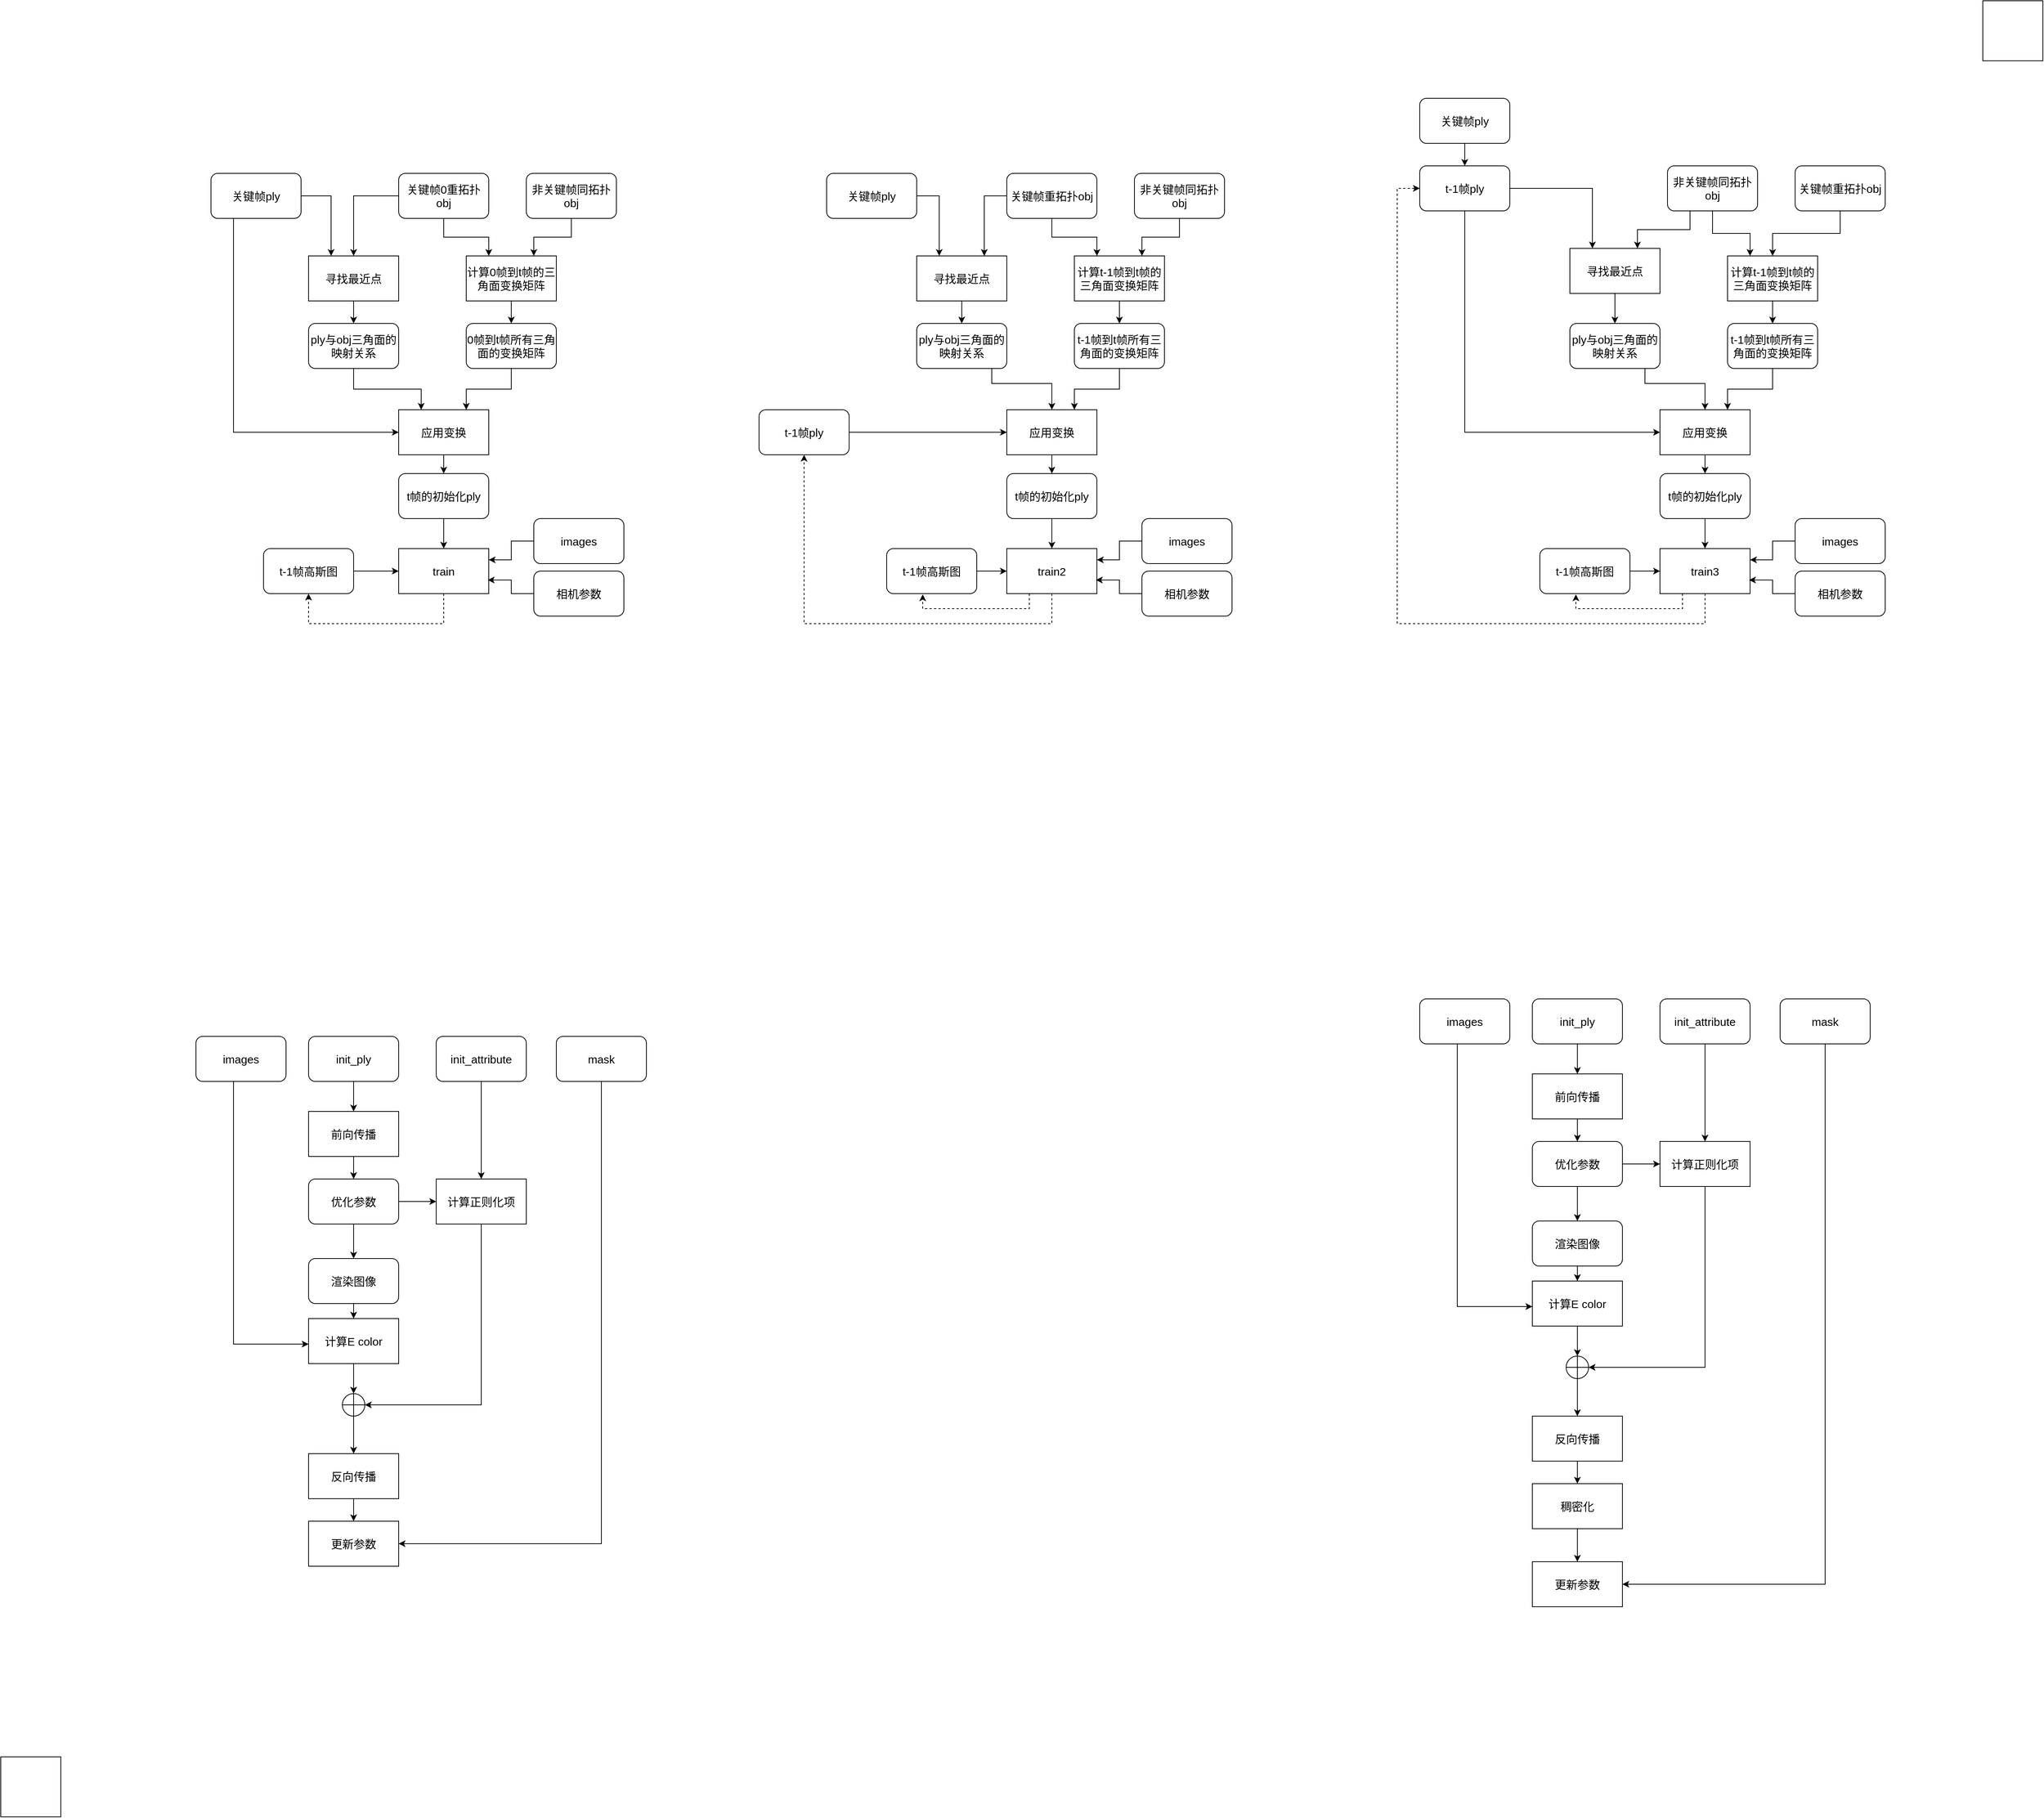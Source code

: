 <mxfile version="27.0.3">
  <diagram name="第 1 页" id="nden9D6ITigBBMDM2Ytv">
    <mxGraphModel dx="4000" dy="2451" grid="1" gridSize="10" guides="1" tooltips="1" connect="1" arrows="1" fold="1" page="1" pageScale="1" pageWidth="827" pageHeight="1169" math="0" shadow="0">
      <root>
        <mxCell id="0" />
        <mxCell id="1" parent="0" />
        <mxCell id="LAKNzCCuAKZaa_WfZxbo-12" style="edgeStyle=orthogonalEdgeStyle;rounded=0;orthogonalLoop=1;jettySize=auto;html=1;entryX=0.75;entryY=0;entryDx=0;entryDy=0;fontSize=15;" parent="1" source="LAKNzCCuAKZaa_WfZxbo-5" target="LAKNzCCuAKZaa_WfZxbo-8" edge="1">
          <mxGeometry relative="1" as="geometry" />
        </mxCell>
        <mxCell id="LAKNzCCuAKZaa_WfZxbo-5" value="非关键帧同拓扑obj" style="rounded=1;whiteSpace=wrap;html=1;fontSize=15;" parent="1" vertex="1">
          <mxGeometry x="550" y="110" width="120" height="60" as="geometry" />
        </mxCell>
        <mxCell id="gtqKSPDY2urYnu_UUiIA-2" style="edgeStyle=orthogonalEdgeStyle;rounded=0;orthogonalLoop=1;jettySize=auto;html=1;entryX=0.25;entryY=0;entryDx=0;entryDy=0;exitX=1;exitY=0.5;exitDx=0;exitDy=0;fontSize=15;" edge="1" parent="1" source="LAKNzCCuAKZaa_WfZxbo-6" target="gtqKSPDY2urYnu_UUiIA-1">
          <mxGeometry relative="1" as="geometry">
            <Array as="points">
              <mxPoint x="290" y="180" />
              <mxPoint x="290" y="180" />
            </Array>
          </mxGeometry>
        </mxCell>
        <mxCell id="LAKNzCCuAKZaa_WfZxbo-6" value="&lt;div&gt;关键帧ply&lt;/div&gt;" style="rounded=1;whiteSpace=wrap;html=1;fontSize=15;" parent="1" vertex="1">
          <mxGeometry x="140" y="110" width="120" height="60" as="geometry" />
        </mxCell>
        <mxCell id="LAKNzCCuAKZaa_WfZxbo-11" style="edgeStyle=orthogonalEdgeStyle;rounded=0;orthogonalLoop=1;jettySize=auto;html=1;entryX=0.25;entryY=0;entryDx=0;entryDy=0;fontSize=15;" parent="1" source="LAKNzCCuAKZaa_WfZxbo-7" target="LAKNzCCuAKZaa_WfZxbo-8" edge="1">
          <mxGeometry relative="1" as="geometry" />
        </mxCell>
        <mxCell id="gtqKSPDY2urYnu_UUiIA-3" style="edgeStyle=orthogonalEdgeStyle;rounded=0;orthogonalLoop=1;jettySize=auto;html=1;exitX=0.008;exitY=0.5;exitDx=0;exitDy=0;entryX=0.75;entryY=0;entryDx=0;entryDy=0;exitPerimeter=0;fontSize=15;" edge="1" parent="1" source="LAKNzCCuAKZaa_WfZxbo-7" target="gtqKSPDY2urYnu_UUiIA-1">
          <mxGeometry relative="1" as="geometry" />
        </mxCell>
        <mxCell id="LAKNzCCuAKZaa_WfZxbo-7" value="关键帧重拓扑obj" style="rounded=1;whiteSpace=wrap;html=1;fontSize=15;" parent="1" vertex="1">
          <mxGeometry x="380" y="110" width="120" height="60" as="geometry" />
        </mxCell>
        <mxCell id="LAKNzCCuAKZaa_WfZxbo-13" value="" style="edgeStyle=orthogonalEdgeStyle;rounded=0;orthogonalLoop=1;jettySize=auto;html=1;fontSize=15;" parent="1" source="LAKNzCCuAKZaa_WfZxbo-8" target="LAKNzCCuAKZaa_WfZxbo-9" edge="1">
          <mxGeometry relative="1" as="geometry" />
        </mxCell>
        <mxCell id="LAKNzCCuAKZaa_WfZxbo-8" value="计算t-1帧到t帧的三角面变换矩阵" style="rounded=0;whiteSpace=wrap;html=1;fontSize=15;" parent="1" vertex="1">
          <mxGeometry x="470" y="220" width="120" height="60" as="geometry" />
        </mxCell>
        <mxCell id="LAKNzCCuAKZaa_WfZxbo-17" style="edgeStyle=orthogonalEdgeStyle;rounded=0;orthogonalLoop=1;jettySize=auto;html=1;entryX=0.75;entryY=0;entryDx=0;entryDy=0;fontSize=15;" parent="1" source="LAKNzCCuAKZaa_WfZxbo-9" target="LAKNzCCuAKZaa_WfZxbo-15" edge="1">
          <mxGeometry relative="1" as="geometry" />
        </mxCell>
        <mxCell id="LAKNzCCuAKZaa_WfZxbo-9" value="t-1帧到t帧所有三角面的变换矩阵" style="rounded=1;whiteSpace=wrap;html=1;fontSize=15;" parent="1" vertex="1">
          <mxGeometry x="470" y="310" width="120" height="60" as="geometry" />
        </mxCell>
        <mxCell id="LAKNzCCuAKZaa_WfZxbo-14" value="&lt;div&gt;t-1帧ply&lt;/div&gt;" style="rounded=1;whiteSpace=wrap;html=1;fontSize=15;" parent="1" vertex="1">
          <mxGeometry x="50" y="425" width="120" height="60" as="geometry" />
        </mxCell>
        <mxCell id="LAKNzCCuAKZaa_WfZxbo-19" value="" style="edgeStyle=orthogonalEdgeStyle;rounded=0;orthogonalLoop=1;jettySize=auto;html=1;fontSize=15;" parent="1" source="LAKNzCCuAKZaa_WfZxbo-15" target="LAKNzCCuAKZaa_WfZxbo-18" edge="1">
          <mxGeometry relative="1" as="geometry" />
        </mxCell>
        <mxCell id="LAKNzCCuAKZaa_WfZxbo-15" value="应用变换" style="rounded=0;whiteSpace=wrap;html=1;fontSize=15;" parent="1" vertex="1">
          <mxGeometry x="380" y="425" width="120" height="60" as="geometry" />
        </mxCell>
        <mxCell id="LAKNzCCuAKZaa_WfZxbo-16" style="edgeStyle=orthogonalEdgeStyle;rounded=0;orthogonalLoop=1;jettySize=auto;html=1;entryX=0.5;entryY=0;entryDx=0;entryDy=0;fontSize=15;" parent="1" source="LAKNzCCuAKZaa_WfZxbo-20" target="LAKNzCCuAKZaa_WfZxbo-15" edge="1">
          <mxGeometry relative="1" as="geometry">
            <Array as="points">
              <mxPoint x="360" y="390" />
              <mxPoint x="440" y="390" />
            </Array>
          </mxGeometry>
        </mxCell>
        <mxCell id="LAKNzCCuAKZaa_WfZxbo-22" style="edgeStyle=orthogonalEdgeStyle;rounded=0;orthogonalLoop=1;jettySize=auto;html=1;entryX=0.5;entryY=1;entryDx=0;entryDy=0;exitX=0.5;exitY=1;exitDx=0;exitDy=0;dashed=1;fontSize=15;" parent="1" source="LAKNzCCuAKZaa_WfZxbo-23" target="LAKNzCCuAKZaa_WfZxbo-14" edge="1">
          <mxGeometry relative="1" as="geometry">
            <mxPoint x="360" y="630" as="sourcePoint" />
            <Array as="points">
              <mxPoint x="440" y="710" />
              <mxPoint x="110" y="710" />
            </Array>
          </mxGeometry>
        </mxCell>
        <mxCell id="LAKNzCCuAKZaa_WfZxbo-26" style="edgeStyle=orthogonalEdgeStyle;rounded=0;orthogonalLoop=1;jettySize=auto;html=1;fontSize=15;" parent="1" source="LAKNzCCuAKZaa_WfZxbo-18" target="LAKNzCCuAKZaa_WfZxbo-23" edge="1">
          <mxGeometry relative="1" as="geometry" />
        </mxCell>
        <mxCell id="LAKNzCCuAKZaa_WfZxbo-18" value="t帧的初始化ply" style="rounded=1;whiteSpace=wrap;html=1;fontSize=15;" parent="1" vertex="1">
          <mxGeometry x="380" y="510" width="120" height="60" as="geometry" />
        </mxCell>
        <mxCell id="LAKNzCCuAKZaa_WfZxbo-23" value="train2" style="rounded=0;whiteSpace=wrap;html=1;fontSize=15;" parent="1" vertex="1">
          <mxGeometry x="380" y="610" width="120" height="60" as="geometry" />
        </mxCell>
        <mxCell id="LAKNzCCuAKZaa_WfZxbo-27" style="edgeStyle=orthogonalEdgeStyle;rounded=0;orthogonalLoop=1;jettySize=auto;html=1;entryX=1;entryY=0.25;entryDx=0;entryDy=0;fontSize=15;" parent="1" source="LAKNzCCuAKZaa_WfZxbo-25" target="LAKNzCCuAKZaa_WfZxbo-23" edge="1">
          <mxGeometry relative="1" as="geometry" />
        </mxCell>
        <mxCell id="LAKNzCCuAKZaa_WfZxbo-25" value="images" style="rounded=1;whiteSpace=wrap;html=1;fontSize=15;" parent="1" vertex="1">
          <mxGeometry x="560" y="570" width="120" height="60" as="geometry" />
        </mxCell>
        <mxCell id="gtqKSPDY2urYnu_UUiIA-4" style="edgeStyle=orthogonalEdgeStyle;rounded=0;orthogonalLoop=1;jettySize=auto;html=1;entryX=0.5;entryY=0;entryDx=0;entryDy=0;fontSize=15;" edge="1" parent="1" source="gtqKSPDY2urYnu_UUiIA-1" target="LAKNzCCuAKZaa_WfZxbo-20">
          <mxGeometry relative="1" as="geometry" />
        </mxCell>
        <mxCell id="gtqKSPDY2urYnu_UUiIA-1" value="寻找最近点" style="rounded=0;whiteSpace=wrap;html=1;fontSize=15;" vertex="1" parent="1">
          <mxGeometry x="260" y="220" width="120" height="60" as="geometry" />
        </mxCell>
        <mxCell id="gtqKSPDY2urYnu_UUiIA-5" value="相机参数" style="rounded=1;whiteSpace=wrap;html=1;fontSize=15;" vertex="1" parent="1">
          <mxGeometry x="560" y="640" width="120" height="60" as="geometry" />
        </mxCell>
        <mxCell id="gtqKSPDY2urYnu_UUiIA-6" style="edgeStyle=orthogonalEdgeStyle;rounded=0;orthogonalLoop=1;jettySize=auto;html=1;entryX=0.989;entryY=0.698;entryDx=0;entryDy=0;entryPerimeter=0;fontSize=15;" edge="1" parent="1" source="gtqKSPDY2urYnu_UUiIA-5" target="LAKNzCCuAKZaa_WfZxbo-23">
          <mxGeometry relative="1" as="geometry" />
        </mxCell>
        <mxCell id="gtqKSPDY2urYnu_UUiIA-9" style="edgeStyle=orthogonalEdgeStyle;rounded=0;orthogonalLoop=1;jettySize=auto;html=1;entryX=0.75;entryY=0;entryDx=0;entryDy=0;fontSize=15;" edge="1" parent="1" source="gtqKSPDY2urYnu_UUiIA-10" target="gtqKSPDY2urYnu_UUiIA-17">
          <mxGeometry relative="1" as="geometry" />
        </mxCell>
        <mxCell id="gtqKSPDY2urYnu_UUiIA-10" value="非关键帧同拓扑obj" style="rounded=1;whiteSpace=wrap;html=1;fontSize=15;" vertex="1" parent="1">
          <mxGeometry x="-260" y="110" width="120" height="60" as="geometry" />
        </mxCell>
        <mxCell id="gtqKSPDY2urYnu_UUiIA-40" style="edgeStyle=orthogonalEdgeStyle;rounded=0;orthogonalLoop=1;jettySize=auto;html=1;entryX=0;entryY=0.5;entryDx=0;entryDy=0;exitX=0.25;exitY=1;exitDx=0;exitDy=0;fontSize=15;" edge="1" parent="1" source="gtqKSPDY2urYnu_UUiIA-12" target="gtqKSPDY2urYnu_UUiIA-22">
          <mxGeometry relative="1" as="geometry">
            <Array as="points">
              <mxPoint x="-650" y="455" />
            </Array>
          </mxGeometry>
        </mxCell>
        <mxCell id="gtqKSPDY2urYnu_UUiIA-41" style="edgeStyle=orthogonalEdgeStyle;rounded=0;orthogonalLoop=1;jettySize=auto;html=1;exitX=1;exitY=0.5;exitDx=0;exitDy=0;entryX=0.25;entryY=0;entryDx=0;entryDy=0;fontSize=15;" edge="1" parent="1" source="gtqKSPDY2urYnu_UUiIA-12" target="gtqKSPDY2urYnu_UUiIA-33">
          <mxGeometry relative="1" as="geometry" />
        </mxCell>
        <mxCell id="gtqKSPDY2urYnu_UUiIA-12" value="&lt;div&gt;关键帧ply&lt;/div&gt;" style="rounded=1;whiteSpace=wrap;html=1;fontSize=15;" vertex="1" parent="1">
          <mxGeometry x="-680" y="110" width="120" height="60" as="geometry" />
        </mxCell>
        <mxCell id="gtqKSPDY2urYnu_UUiIA-13" style="edgeStyle=orthogonalEdgeStyle;rounded=0;orthogonalLoop=1;jettySize=auto;html=1;entryX=0.25;entryY=0;entryDx=0;entryDy=0;fontSize=15;" edge="1" parent="1" source="gtqKSPDY2urYnu_UUiIA-15" target="gtqKSPDY2urYnu_UUiIA-17">
          <mxGeometry relative="1" as="geometry" />
        </mxCell>
        <mxCell id="gtqKSPDY2urYnu_UUiIA-14" style="edgeStyle=orthogonalEdgeStyle;rounded=0;orthogonalLoop=1;jettySize=auto;html=1;exitX=0;exitY=0.5;exitDx=0;exitDy=0;fontSize=15;" edge="1" parent="1" source="gtqKSPDY2urYnu_UUiIA-15" target="gtqKSPDY2urYnu_UUiIA-33">
          <mxGeometry relative="1" as="geometry" />
        </mxCell>
        <mxCell id="gtqKSPDY2urYnu_UUiIA-15" value="关键帧0重拓扑obj" style="rounded=1;whiteSpace=wrap;html=1;fontSize=15;" vertex="1" parent="1">
          <mxGeometry x="-430" y="110" width="120" height="60" as="geometry" />
        </mxCell>
        <mxCell id="gtqKSPDY2urYnu_UUiIA-16" value="" style="edgeStyle=orthogonalEdgeStyle;rounded=0;orthogonalLoop=1;jettySize=auto;html=1;fontSize=15;" edge="1" parent="1" source="gtqKSPDY2urYnu_UUiIA-17" target="gtqKSPDY2urYnu_UUiIA-19">
          <mxGeometry relative="1" as="geometry" />
        </mxCell>
        <mxCell id="gtqKSPDY2urYnu_UUiIA-17" value="计算0帧到t帧的三角面变换矩阵" style="rounded=0;whiteSpace=wrap;html=1;fontSize=15;" vertex="1" parent="1">
          <mxGeometry x="-340" y="220" width="120" height="60" as="geometry" />
        </mxCell>
        <mxCell id="gtqKSPDY2urYnu_UUiIA-18" style="edgeStyle=orthogonalEdgeStyle;rounded=0;orthogonalLoop=1;jettySize=auto;html=1;entryX=0.75;entryY=0;entryDx=0;entryDy=0;fontSize=15;" edge="1" parent="1" source="gtqKSPDY2urYnu_UUiIA-19" target="gtqKSPDY2urYnu_UUiIA-22">
          <mxGeometry relative="1" as="geometry" />
        </mxCell>
        <mxCell id="gtqKSPDY2urYnu_UUiIA-19" value="0帧到t帧所有三角面的变换矩阵" style="rounded=1;whiteSpace=wrap;html=1;fontSize=15;" vertex="1" parent="1">
          <mxGeometry x="-340" y="310" width="120" height="60" as="geometry" />
        </mxCell>
        <mxCell id="gtqKSPDY2urYnu_UUiIA-21" value="" style="edgeStyle=orthogonalEdgeStyle;rounded=0;orthogonalLoop=1;jettySize=auto;html=1;fontSize=15;" edge="1" parent="1" source="gtqKSPDY2urYnu_UUiIA-22" target="gtqKSPDY2urYnu_UUiIA-26">
          <mxGeometry relative="1" as="geometry" />
        </mxCell>
        <mxCell id="gtqKSPDY2urYnu_UUiIA-22" value="应用变换" style="rounded=0;whiteSpace=wrap;html=1;fontSize=15;" vertex="1" parent="1">
          <mxGeometry x="-430" y="425" width="120" height="60" as="geometry" />
        </mxCell>
        <mxCell id="gtqKSPDY2urYnu_UUiIA-25" style="edgeStyle=orthogonalEdgeStyle;rounded=0;orthogonalLoop=1;jettySize=auto;html=1;fontSize=15;" edge="1" parent="1" source="gtqKSPDY2urYnu_UUiIA-26" target="gtqKSPDY2urYnu_UUiIA-29">
          <mxGeometry relative="1" as="geometry" />
        </mxCell>
        <mxCell id="gtqKSPDY2urYnu_UUiIA-26" value="t帧的初始化ply" style="rounded=1;whiteSpace=wrap;html=1;fontSize=15;" vertex="1" parent="1">
          <mxGeometry x="-430" y="510" width="120" height="60" as="geometry" />
        </mxCell>
        <mxCell id="gtqKSPDY2urYnu_UUiIA-42" style="edgeStyle=orthogonalEdgeStyle;rounded=0;orthogonalLoop=1;jettySize=auto;html=1;entryX=0.25;entryY=0;entryDx=0;entryDy=0;fontSize=15;" edge="1" parent="1" source="gtqKSPDY2urYnu_UUiIA-28" target="gtqKSPDY2urYnu_UUiIA-22">
          <mxGeometry relative="1" as="geometry" />
        </mxCell>
        <mxCell id="gtqKSPDY2urYnu_UUiIA-28" value="ply与obj三角面的映射关系" style="rounded=1;whiteSpace=wrap;html=1;fontSize=15;" vertex="1" parent="1">
          <mxGeometry x="-550" y="310" width="120" height="60" as="geometry" />
        </mxCell>
        <mxCell id="gtqKSPDY2urYnu_UUiIA-29" value="train" style="rounded=0;whiteSpace=wrap;html=1;fontSize=15;" vertex="1" parent="1">
          <mxGeometry x="-430" y="610" width="120" height="60" as="geometry" />
        </mxCell>
        <mxCell id="gtqKSPDY2urYnu_UUiIA-30" style="edgeStyle=orthogonalEdgeStyle;rounded=0;orthogonalLoop=1;jettySize=auto;html=1;entryX=1;entryY=0.25;entryDx=0;entryDy=0;fontSize=15;" edge="1" parent="1" source="gtqKSPDY2urYnu_UUiIA-31" target="gtqKSPDY2urYnu_UUiIA-29">
          <mxGeometry relative="1" as="geometry" />
        </mxCell>
        <mxCell id="gtqKSPDY2urYnu_UUiIA-31" value="images" style="rounded=1;whiteSpace=wrap;html=1;fontSize=15;" vertex="1" parent="1">
          <mxGeometry x="-250" y="570" width="120" height="60" as="geometry" />
        </mxCell>
        <mxCell id="gtqKSPDY2urYnu_UUiIA-32" style="edgeStyle=orthogonalEdgeStyle;rounded=0;orthogonalLoop=1;jettySize=auto;html=1;entryX=0.5;entryY=0;entryDx=0;entryDy=0;fontSize=15;" edge="1" parent="1" source="gtqKSPDY2urYnu_UUiIA-33" target="gtqKSPDY2urYnu_UUiIA-28">
          <mxGeometry relative="1" as="geometry" />
        </mxCell>
        <mxCell id="gtqKSPDY2urYnu_UUiIA-33" value="寻找最近点" style="rounded=0;whiteSpace=wrap;html=1;fontSize=15;" vertex="1" parent="1">
          <mxGeometry x="-550" y="220" width="120" height="60" as="geometry" />
        </mxCell>
        <mxCell id="gtqKSPDY2urYnu_UUiIA-34" value="相机参数" style="rounded=1;whiteSpace=wrap;html=1;fontSize=15;" vertex="1" parent="1">
          <mxGeometry x="-250" y="640" width="120" height="60" as="geometry" />
        </mxCell>
        <mxCell id="gtqKSPDY2urYnu_UUiIA-35" style="edgeStyle=orthogonalEdgeStyle;rounded=0;orthogonalLoop=1;jettySize=auto;html=1;entryX=0.989;entryY=0.698;entryDx=0;entryDy=0;entryPerimeter=0;fontSize=15;" edge="1" parent="1" source="gtqKSPDY2urYnu_UUiIA-34" target="gtqKSPDY2urYnu_UUiIA-29">
          <mxGeometry relative="1" as="geometry" />
        </mxCell>
        <mxCell id="gtqKSPDY2urYnu_UUiIA-37" style="edgeStyle=orthogonalEdgeStyle;rounded=0;orthogonalLoop=1;jettySize=auto;html=1;fontSize=15;" edge="1" parent="1" source="gtqKSPDY2urYnu_UUiIA-36" target="LAKNzCCuAKZaa_WfZxbo-23">
          <mxGeometry relative="1" as="geometry" />
        </mxCell>
        <mxCell id="gtqKSPDY2urYnu_UUiIA-36" value="&lt;div&gt;t-1帧高斯图&lt;/div&gt;" style="rounded=1;whiteSpace=wrap;html=1;fontSize=15;" vertex="1" parent="1">
          <mxGeometry x="220" y="610" width="120" height="60" as="geometry" />
        </mxCell>
        <mxCell id="gtqKSPDY2urYnu_UUiIA-39" style="edgeStyle=orthogonalEdgeStyle;rounded=0;orthogonalLoop=1;jettySize=auto;html=1;fontSize=15;" edge="1" parent="1" source="gtqKSPDY2urYnu_UUiIA-38" target="gtqKSPDY2urYnu_UUiIA-29">
          <mxGeometry relative="1" as="geometry" />
        </mxCell>
        <mxCell id="gtqKSPDY2urYnu_UUiIA-38" value="&lt;div&gt;t-1帧高斯图&lt;/div&gt;" style="rounded=1;whiteSpace=wrap;html=1;fontSize=15;" vertex="1" parent="1">
          <mxGeometry x="-610" y="610" width="120" height="60" as="geometry" />
        </mxCell>
        <mxCell id="gtqKSPDY2urYnu_UUiIA-43" value="" style="edgeStyle=orthogonalEdgeStyle;rounded=0;orthogonalLoop=1;jettySize=auto;html=1;entryX=0;entryY=0.5;entryDx=0;entryDy=0;fontSize=15;" edge="1" parent="1" source="LAKNzCCuAKZaa_WfZxbo-14" target="LAKNzCCuAKZaa_WfZxbo-15">
          <mxGeometry relative="1" as="geometry">
            <Array as="points" />
            <mxPoint x="140" y="330" as="sourcePoint" />
            <mxPoint x="440" y="425" as="targetPoint" />
          </mxGeometry>
        </mxCell>
        <mxCell id="LAKNzCCuAKZaa_WfZxbo-20" value="ply与obj三角面的映射关系" style="rounded=1;whiteSpace=wrap;html=1;fontSize=15;" parent="1" vertex="1">
          <mxGeometry x="260" y="310" width="120" height="60" as="geometry" />
        </mxCell>
        <mxCell id="gtqKSPDY2urYnu_UUiIA-73" style="edgeStyle=orthogonalEdgeStyle;rounded=0;orthogonalLoop=1;jettySize=auto;html=1;entryX=0.5;entryY=1;entryDx=0;entryDy=0;exitX=0.5;exitY=1;exitDx=0;exitDy=0;dashed=1;fontSize=15;" edge="1" parent="1" source="gtqKSPDY2urYnu_UUiIA-29" target="gtqKSPDY2urYnu_UUiIA-38">
          <mxGeometry relative="1" as="geometry">
            <mxPoint x="-220" y="885" as="sourcePoint" />
            <Array as="points">
              <mxPoint x="-370" y="710" />
              <mxPoint x="-550" y="710" />
            </Array>
            <mxPoint x="-550" y="700" as="targetPoint" />
          </mxGeometry>
        </mxCell>
        <mxCell id="gtqKSPDY2urYnu_UUiIA-74" style="edgeStyle=orthogonalEdgeStyle;rounded=0;orthogonalLoop=1;jettySize=auto;html=1;exitX=0.25;exitY=1;exitDx=0;exitDy=0;entryX=0.4;entryY=1.017;entryDx=0;entryDy=0;entryPerimeter=0;dashed=1;fontSize=15;" edge="1" parent="1" source="LAKNzCCuAKZaa_WfZxbo-23" target="gtqKSPDY2urYnu_UUiIA-36">
          <mxGeometry relative="1" as="geometry" />
        </mxCell>
        <mxCell id="gtqKSPDY2urYnu_UUiIA-75" style="edgeStyle=orthogonalEdgeStyle;rounded=0;orthogonalLoop=1;jettySize=auto;html=1;entryX=0.25;entryY=0;entryDx=0;entryDy=0;fontSize=15;" edge="1" parent="1" source="gtqKSPDY2urYnu_UUiIA-76" target="gtqKSPDY2urYnu_UUiIA-83">
          <mxGeometry relative="1" as="geometry" />
        </mxCell>
        <mxCell id="gtqKSPDY2urYnu_UUiIA-105" style="edgeStyle=orthogonalEdgeStyle;rounded=0;orthogonalLoop=1;jettySize=auto;html=1;exitX=0.25;exitY=1;exitDx=0;exitDy=0;entryX=0.75;entryY=0;entryDx=0;entryDy=0;fontSize=15;" edge="1" parent="1" source="gtqKSPDY2urYnu_UUiIA-76" target="gtqKSPDY2urYnu_UUiIA-97">
          <mxGeometry relative="1" as="geometry" />
        </mxCell>
        <mxCell id="gtqKSPDY2urYnu_UUiIA-76" value="非关键帧同拓扑obj" style="rounded=1;whiteSpace=wrap;html=1;fontSize=15;" vertex="1" parent="1">
          <mxGeometry x="1260" y="100" width="120" height="60" as="geometry" />
        </mxCell>
        <mxCell id="gtqKSPDY2urYnu_UUiIA-107" value="" style="edgeStyle=orthogonalEdgeStyle;rounded=0;orthogonalLoop=1;jettySize=auto;html=1;fontSize=15;" edge="1" parent="1" source="gtqKSPDY2urYnu_UUiIA-78" target="gtqKSPDY2urYnu_UUiIA-86">
          <mxGeometry relative="1" as="geometry" />
        </mxCell>
        <mxCell id="gtqKSPDY2urYnu_UUiIA-78" value="&lt;div&gt;关键帧ply&lt;/div&gt;" style="rounded=1;whiteSpace=wrap;html=1;fontSize=15;" vertex="1" parent="1">
          <mxGeometry x="930" y="10" width="120" height="60" as="geometry" />
        </mxCell>
        <mxCell id="gtqKSPDY2urYnu_UUiIA-79" style="edgeStyle=orthogonalEdgeStyle;rounded=0;orthogonalLoop=1;jettySize=auto;html=1;fontSize=15;" edge="1" parent="1" source="gtqKSPDY2urYnu_UUiIA-81" target="gtqKSPDY2urYnu_UUiIA-83">
          <mxGeometry relative="1" as="geometry" />
        </mxCell>
        <mxCell id="gtqKSPDY2urYnu_UUiIA-81" value="关键帧重拓扑obj" style="rounded=1;whiteSpace=wrap;html=1;fontSize=15;" vertex="1" parent="1">
          <mxGeometry x="1430" y="100" width="120" height="60" as="geometry" />
        </mxCell>
        <mxCell id="gtqKSPDY2urYnu_UUiIA-82" value="" style="edgeStyle=orthogonalEdgeStyle;rounded=0;orthogonalLoop=1;jettySize=auto;html=1;fontSize=15;" edge="1" parent="1" source="gtqKSPDY2urYnu_UUiIA-83" target="gtqKSPDY2urYnu_UUiIA-85">
          <mxGeometry relative="1" as="geometry" />
        </mxCell>
        <mxCell id="gtqKSPDY2urYnu_UUiIA-83" value="计算t-1帧到t帧的三角面变换矩阵" style="rounded=0;whiteSpace=wrap;html=1;fontSize=15;" vertex="1" parent="1">
          <mxGeometry x="1340" y="220" width="120" height="60" as="geometry" />
        </mxCell>
        <mxCell id="gtqKSPDY2urYnu_UUiIA-84" style="edgeStyle=orthogonalEdgeStyle;rounded=0;orthogonalLoop=1;jettySize=auto;html=1;entryX=0.75;entryY=0;entryDx=0;entryDy=0;fontSize=15;" edge="1" parent="1" source="gtqKSPDY2urYnu_UUiIA-85" target="gtqKSPDY2urYnu_UUiIA-88">
          <mxGeometry relative="1" as="geometry" />
        </mxCell>
        <mxCell id="gtqKSPDY2urYnu_UUiIA-85" value="t-1帧到t帧所有三角面的变换矩阵" style="rounded=1;whiteSpace=wrap;html=1;fontSize=15;" vertex="1" parent="1">
          <mxGeometry x="1340" y="310" width="120" height="60" as="geometry" />
        </mxCell>
        <mxCell id="gtqKSPDY2urYnu_UUiIA-106" style="edgeStyle=orthogonalEdgeStyle;rounded=0;orthogonalLoop=1;jettySize=auto;html=1;entryX=0.25;entryY=0;entryDx=0;entryDy=0;exitX=1;exitY=0.5;exitDx=0;exitDy=0;fontSize=15;" edge="1" parent="1" source="gtqKSPDY2urYnu_UUiIA-86" target="gtqKSPDY2urYnu_UUiIA-97">
          <mxGeometry relative="1" as="geometry">
            <Array as="points">
              <mxPoint x="1160" y="130" />
            </Array>
          </mxGeometry>
        </mxCell>
        <mxCell id="gtqKSPDY2urYnu_UUiIA-86" value="&lt;div&gt;t-1帧ply&lt;/div&gt;" style="rounded=1;whiteSpace=wrap;html=1;fontSize=15;" vertex="1" parent="1">
          <mxGeometry x="930" y="100" width="120" height="60" as="geometry" />
        </mxCell>
        <mxCell id="gtqKSPDY2urYnu_UUiIA-87" value="" style="edgeStyle=orthogonalEdgeStyle;rounded=0;orthogonalLoop=1;jettySize=auto;html=1;fontSize=15;" edge="1" parent="1" source="gtqKSPDY2urYnu_UUiIA-88" target="gtqKSPDY2urYnu_UUiIA-92">
          <mxGeometry relative="1" as="geometry" />
        </mxCell>
        <mxCell id="gtqKSPDY2urYnu_UUiIA-88" value="应用变换" style="rounded=0;whiteSpace=wrap;html=1;fontSize=15;" vertex="1" parent="1">
          <mxGeometry x="1250" y="425" width="120" height="60" as="geometry" />
        </mxCell>
        <mxCell id="gtqKSPDY2urYnu_UUiIA-89" style="edgeStyle=orthogonalEdgeStyle;rounded=0;orthogonalLoop=1;jettySize=auto;html=1;entryX=0.5;entryY=0;entryDx=0;entryDy=0;fontSize=15;" edge="1" parent="1" source="gtqKSPDY2urYnu_UUiIA-103" target="gtqKSPDY2urYnu_UUiIA-88">
          <mxGeometry relative="1" as="geometry">
            <Array as="points">
              <mxPoint x="1230" y="390" />
              <mxPoint x="1310" y="390" />
            </Array>
          </mxGeometry>
        </mxCell>
        <mxCell id="gtqKSPDY2urYnu_UUiIA-90" style="edgeStyle=orthogonalEdgeStyle;rounded=0;orthogonalLoop=1;jettySize=auto;html=1;entryX=0;entryY=0.5;entryDx=0;entryDy=0;exitX=0.5;exitY=1;exitDx=0;exitDy=0;dashed=1;fontSize=15;" edge="1" parent="1" source="gtqKSPDY2urYnu_UUiIA-93" target="gtqKSPDY2urYnu_UUiIA-86">
          <mxGeometry relative="1" as="geometry">
            <mxPoint x="1230" y="630" as="sourcePoint" />
            <Array as="points">
              <mxPoint x="1310" y="710" />
              <mxPoint x="900" y="710" />
              <mxPoint x="900" y="130" />
            </Array>
          </mxGeometry>
        </mxCell>
        <mxCell id="gtqKSPDY2urYnu_UUiIA-91" style="edgeStyle=orthogonalEdgeStyle;rounded=0;orthogonalLoop=1;jettySize=auto;html=1;fontSize=15;" edge="1" parent="1" source="gtqKSPDY2urYnu_UUiIA-92" target="gtqKSPDY2urYnu_UUiIA-93">
          <mxGeometry relative="1" as="geometry" />
        </mxCell>
        <mxCell id="gtqKSPDY2urYnu_UUiIA-92" value="t帧的初始化ply" style="rounded=1;whiteSpace=wrap;html=1;fontSize=15;" vertex="1" parent="1">
          <mxGeometry x="1250" y="510" width="120" height="60" as="geometry" />
        </mxCell>
        <mxCell id="gtqKSPDY2urYnu_UUiIA-93" value="train3" style="rounded=0;whiteSpace=wrap;html=1;fontSize=15;" vertex="1" parent="1">
          <mxGeometry x="1250" y="610" width="120" height="60" as="geometry" />
        </mxCell>
        <mxCell id="gtqKSPDY2urYnu_UUiIA-94" style="edgeStyle=orthogonalEdgeStyle;rounded=0;orthogonalLoop=1;jettySize=auto;html=1;entryX=1;entryY=0.25;entryDx=0;entryDy=0;fontSize=15;" edge="1" parent="1" source="gtqKSPDY2urYnu_UUiIA-95" target="gtqKSPDY2urYnu_UUiIA-93">
          <mxGeometry relative="1" as="geometry" />
        </mxCell>
        <mxCell id="gtqKSPDY2urYnu_UUiIA-95" value="images" style="rounded=1;whiteSpace=wrap;html=1;fontSize=15;" vertex="1" parent="1">
          <mxGeometry x="1430" y="570" width="120" height="60" as="geometry" />
        </mxCell>
        <mxCell id="gtqKSPDY2urYnu_UUiIA-96" style="edgeStyle=orthogonalEdgeStyle;rounded=0;orthogonalLoop=1;jettySize=auto;html=1;entryX=0.5;entryY=0;entryDx=0;entryDy=0;fontSize=15;" edge="1" parent="1" source="gtqKSPDY2urYnu_UUiIA-97" target="gtqKSPDY2urYnu_UUiIA-103">
          <mxGeometry relative="1" as="geometry" />
        </mxCell>
        <mxCell id="gtqKSPDY2urYnu_UUiIA-97" value="寻找最近点" style="rounded=0;whiteSpace=wrap;html=1;fontSize=15;" vertex="1" parent="1">
          <mxGeometry x="1130" y="210" width="120" height="60" as="geometry" />
        </mxCell>
        <mxCell id="gtqKSPDY2urYnu_UUiIA-98" value="相机参数" style="rounded=1;whiteSpace=wrap;html=1;fontSize=15;" vertex="1" parent="1">
          <mxGeometry x="1430" y="640" width="120" height="60" as="geometry" />
        </mxCell>
        <mxCell id="gtqKSPDY2urYnu_UUiIA-99" style="edgeStyle=orthogonalEdgeStyle;rounded=0;orthogonalLoop=1;jettySize=auto;html=1;entryX=0.989;entryY=0.698;entryDx=0;entryDy=0;entryPerimeter=0;fontSize=15;" edge="1" parent="1" source="gtqKSPDY2urYnu_UUiIA-98" target="gtqKSPDY2urYnu_UUiIA-93">
          <mxGeometry relative="1" as="geometry" />
        </mxCell>
        <mxCell id="gtqKSPDY2urYnu_UUiIA-100" style="edgeStyle=orthogonalEdgeStyle;rounded=0;orthogonalLoop=1;jettySize=auto;html=1;fontSize=15;" edge="1" parent="1" source="gtqKSPDY2urYnu_UUiIA-101" target="gtqKSPDY2urYnu_UUiIA-93">
          <mxGeometry relative="1" as="geometry" />
        </mxCell>
        <mxCell id="gtqKSPDY2urYnu_UUiIA-101" value="&lt;div&gt;t-1帧高斯图&lt;/div&gt;" style="rounded=1;whiteSpace=wrap;html=1;fontSize=15;" vertex="1" parent="1">
          <mxGeometry x="1090" y="610" width="120" height="60" as="geometry" />
        </mxCell>
        <mxCell id="gtqKSPDY2urYnu_UUiIA-102" value="" style="edgeStyle=orthogonalEdgeStyle;rounded=0;orthogonalLoop=1;jettySize=auto;html=1;entryX=0;entryY=0.5;entryDx=0;entryDy=0;fontSize=15;" edge="1" parent="1" source="gtqKSPDY2urYnu_UUiIA-86" target="gtqKSPDY2urYnu_UUiIA-88">
          <mxGeometry relative="1" as="geometry">
            <Array as="points">
              <mxPoint x="990" y="455" />
            </Array>
            <mxPoint x="1010" y="330" as="sourcePoint" />
            <mxPoint x="1310" y="425" as="targetPoint" />
          </mxGeometry>
        </mxCell>
        <mxCell id="gtqKSPDY2urYnu_UUiIA-103" value="ply与obj三角面的映射关系" style="rounded=1;whiteSpace=wrap;html=1;fontSize=15;" vertex="1" parent="1">
          <mxGeometry x="1130" y="310" width="120" height="60" as="geometry" />
        </mxCell>
        <mxCell id="gtqKSPDY2urYnu_UUiIA-104" style="edgeStyle=orthogonalEdgeStyle;rounded=0;orthogonalLoop=1;jettySize=auto;html=1;exitX=0.25;exitY=1;exitDx=0;exitDy=0;entryX=0.4;entryY=1.017;entryDx=0;entryDy=0;entryPerimeter=0;dashed=1;fontSize=15;" edge="1" parent="1" source="gtqKSPDY2urYnu_UUiIA-93" target="gtqKSPDY2urYnu_UUiIA-101">
          <mxGeometry relative="1" as="geometry" />
        </mxCell>
        <mxCell id="gtqKSPDY2urYnu_UUiIA-119" value="" style="edgeStyle=orthogonalEdgeStyle;rounded=0;orthogonalLoop=1;jettySize=auto;html=1;fontSize=15;" edge="1" parent="1" source="gtqKSPDY2urYnu_UUiIA-108" target="gtqKSPDY2urYnu_UUiIA-111">
          <mxGeometry relative="1" as="geometry" />
        </mxCell>
        <mxCell id="gtqKSPDY2urYnu_UUiIA-108" value="init_ply" style="rounded=1;whiteSpace=wrap;html=1;fontSize=15;" vertex="1" parent="1">
          <mxGeometry x="-550" y="1260" width="120" height="60" as="geometry" />
        </mxCell>
        <mxCell id="gtqKSPDY2urYnu_UUiIA-123" value="" style="edgeStyle=orthogonalEdgeStyle;rounded=0;orthogonalLoop=1;jettySize=auto;html=1;fontSize=15;" edge="1" parent="1" source="gtqKSPDY2urYnu_UUiIA-109" target="gtqKSPDY2urYnu_UUiIA-110">
          <mxGeometry relative="1" as="geometry" />
        </mxCell>
        <mxCell id="gtqKSPDY2urYnu_UUiIA-109" value="init_attribute" style="rounded=1;whiteSpace=wrap;html=1;fontSize=15;" vertex="1" parent="1">
          <mxGeometry x="-380" y="1260" width="120" height="60" as="geometry" />
        </mxCell>
        <mxCell id="gtqKSPDY2urYnu_UUiIA-135" style="edgeStyle=orthogonalEdgeStyle;rounded=0;orthogonalLoop=1;jettySize=auto;html=1;entryX=1;entryY=0.5;entryDx=0;entryDy=0;fontSize=15;" edge="1" parent="1" source="gtqKSPDY2urYnu_UUiIA-110" target="gtqKSPDY2urYnu_UUiIA-132">
          <mxGeometry relative="1" as="geometry">
            <Array as="points">
              <mxPoint x="-320" y="1751" />
            </Array>
          </mxGeometry>
        </mxCell>
        <mxCell id="gtqKSPDY2urYnu_UUiIA-110" value="计算正则化项" style="rounded=0;whiteSpace=wrap;html=1;fontSize=15;" vertex="1" parent="1">
          <mxGeometry x="-380" y="1450" width="120" height="60" as="geometry" />
        </mxCell>
        <mxCell id="gtqKSPDY2urYnu_UUiIA-124" style="edgeStyle=orthogonalEdgeStyle;rounded=0;orthogonalLoop=1;jettySize=auto;html=1;entryX=0;entryY=0.5;entryDx=0;entryDy=0;exitX=1;exitY=0.5;exitDx=0;exitDy=0;fontSize=15;" edge="1" parent="1" source="gtqKSPDY2urYnu_UUiIA-136" target="gtqKSPDY2urYnu_UUiIA-110">
          <mxGeometry relative="1" as="geometry" />
        </mxCell>
        <mxCell id="gtqKSPDY2urYnu_UUiIA-137" value="" style="edgeStyle=orthogonalEdgeStyle;rounded=0;orthogonalLoop=1;jettySize=auto;html=1;fontSize=15;" edge="1" parent="1" source="gtqKSPDY2urYnu_UUiIA-111" target="gtqKSPDY2urYnu_UUiIA-136">
          <mxGeometry relative="1" as="geometry" />
        </mxCell>
        <mxCell id="gtqKSPDY2urYnu_UUiIA-111" value="前向传播" style="rounded=0;whiteSpace=wrap;html=1;fontSize=15;" vertex="1" parent="1">
          <mxGeometry x="-550" y="1360" width="120" height="60" as="geometry" />
        </mxCell>
        <mxCell id="gtqKSPDY2urYnu_UUiIA-118" value="" style="edgeStyle=orthogonalEdgeStyle;rounded=0;orthogonalLoop=1;jettySize=auto;html=1;fontSize=15;" edge="1" parent="1" source="gtqKSPDY2urYnu_UUiIA-112" target="gtqKSPDY2urYnu_UUiIA-116">
          <mxGeometry relative="1" as="geometry">
            <Array as="points">
              <mxPoint x="-650" y="1670" />
            </Array>
          </mxGeometry>
        </mxCell>
        <mxCell id="gtqKSPDY2urYnu_UUiIA-112" value="images" style="rounded=1;whiteSpace=wrap;html=1;fontSize=15;" vertex="1" parent="1">
          <mxGeometry x="-700" y="1260" width="120" height="60" as="geometry" />
        </mxCell>
        <mxCell id="gtqKSPDY2urYnu_UUiIA-133" value="" style="edgeStyle=orthogonalEdgeStyle;rounded=0;orthogonalLoop=1;jettySize=auto;html=1;fontSize=15;" edge="1" parent="1" source="gtqKSPDY2urYnu_UUiIA-132" target="gtqKSPDY2urYnu_UUiIA-125">
          <mxGeometry relative="1" as="geometry" />
        </mxCell>
        <mxCell id="gtqKSPDY2urYnu_UUiIA-116" value="计算E color" style="whiteSpace=wrap;html=1;rounded=0;fontSize=15;" vertex="1" parent="1">
          <mxGeometry x="-550" y="1636" width="120" height="60" as="geometry" />
        </mxCell>
        <mxCell id="gtqKSPDY2urYnu_UUiIA-122" value="" style="edgeStyle=orthogonalEdgeStyle;rounded=0;orthogonalLoop=1;jettySize=auto;html=1;fontSize=15;" edge="1" parent="1" source="gtqKSPDY2urYnu_UUiIA-120" target="gtqKSPDY2urYnu_UUiIA-116">
          <mxGeometry relative="1" as="geometry" />
        </mxCell>
        <mxCell id="gtqKSPDY2urYnu_UUiIA-120" value="渲染图像" style="rounded=1;whiteSpace=wrap;html=1;fontSize=15;" vertex="1" parent="1">
          <mxGeometry x="-550" y="1556" width="120" height="60" as="geometry" />
        </mxCell>
        <mxCell id="gtqKSPDY2urYnu_UUiIA-129" value="" style="edgeStyle=orthogonalEdgeStyle;rounded=0;orthogonalLoop=1;jettySize=auto;html=1;fontSize=15;" edge="1" parent="1" source="gtqKSPDY2urYnu_UUiIA-125" target="gtqKSPDY2urYnu_UUiIA-126">
          <mxGeometry relative="1" as="geometry" />
        </mxCell>
        <mxCell id="gtqKSPDY2urYnu_UUiIA-125" value="反向传播" style="rounded=0;whiteSpace=wrap;html=1;fontSize=15;" vertex="1" parent="1">
          <mxGeometry x="-550" y="1816" width="120" height="60" as="geometry" />
        </mxCell>
        <mxCell id="gtqKSPDY2urYnu_UUiIA-126" value="更新参数" style="rounded=0;whiteSpace=wrap;html=1;fontSize=15;" vertex="1" parent="1">
          <mxGeometry x="-550" y="1906" width="120" height="60" as="geometry" />
        </mxCell>
        <mxCell id="gtqKSPDY2urYnu_UUiIA-131" style="edgeStyle=orthogonalEdgeStyle;rounded=0;orthogonalLoop=1;jettySize=auto;html=1;entryX=1;entryY=0.5;entryDx=0;entryDy=0;fontSize=15;" edge="1" parent="1" source="gtqKSPDY2urYnu_UUiIA-130" target="gtqKSPDY2urYnu_UUiIA-126">
          <mxGeometry relative="1" as="geometry">
            <Array as="points">
              <mxPoint x="-160" y="1936" />
            </Array>
          </mxGeometry>
        </mxCell>
        <mxCell id="gtqKSPDY2urYnu_UUiIA-130" value="mask" style="rounded=1;whiteSpace=wrap;html=1;fontSize=15;" vertex="1" parent="1">
          <mxGeometry x="-220" y="1260" width="120" height="60" as="geometry" />
        </mxCell>
        <mxCell id="gtqKSPDY2urYnu_UUiIA-134" value="" style="edgeStyle=orthogonalEdgeStyle;rounded=0;orthogonalLoop=1;jettySize=auto;html=1;fontSize=15;" edge="1" parent="1" source="gtqKSPDY2urYnu_UUiIA-116" target="gtqKSPDY2urYnu_UUiIA-132">
          <mxGeometry relative="1" as="geometry">
            <mxPoint x="-490" y="1696" as="sourcePoint" />
            <mxPoint x="-490" y="1816" as="targetPoint" />
          </mxGeometry>
        </mxCell>
        <mxCell id="gtqKSPDY2urYnu_UUiIA-132" value="" style="shape=orEllipse;perimeter=ellipsePerimeter;whiteSpace=wrap;html=1;backgroundOutline=1;fontSize=15;" vertex="1" parent="1">
          <mxGeometry x="-505" y="1736" width="30" height="30" as="geometry" />
        </mxCell>
        <mxCell id="gtqKSPDY2urYnu_UUiIA-138" value="" style="edgeStyle=orthogonalEdgeStyle;rounded=0;orthogonalLoop=1;jettySize=auto;html=1;fontSize=15;" edge="1" parent="1" source="gtqKSPDY2urYnu_UUiIA-136" target="gtqKSPDY2urYnu_UUiIA-120">
          <mxGeometry relative="1" as="geometry" />
        </mxCell>
        <mxCell id="gtqKSPDY2urYnu_UUiIA-136" value="优化参数" style="rounded=1;whiteSpace=wrap;html=1;fontSize=15;" vertex="1" parent="1">
          <mxGeometry x="-550" y="1450" width="120" height="60" as="geometry" />
        </mxCell>
        <mxCell id="gtqKSPDY2urYnu_UUiIA-139" value="" style="edgeStyle=orthogonalEdgeStyle;rounded=0;orthogonalLoop=1;jettySize=auto;html=1;fontSize=15;" edge="1" parent="1" source="gtqKSPDY2urYnu_UUiIA-140" target="gtqKSPDY2urYnu_UUiIA-147">
          <mxGeometry relative="1" as="geometry" />
        </mxCell>
        <mxCell id="gtqKSPDY2urYnu_UUiIA-140" value="init_ply" style="rounded=1;whiteSpace=wrap;html=1;fontSize=15;" vertex="1" parent="1">
          <mxGeometry x="1080" y="1210" width="120" height="60" as="geometry" />
        </mxCell>
        <mxCell id="gtqKSPDY2urYnu_UUiIA-141" value="" style="edgeStyle=orthogonalEdgeStyle;rounded=0;orthogonalLoop=1;jettySize=auto;html=1;fontSize=15;" edge="1" parent="1" source="gtqKSPDY2urYnu_UUiIA-142" target="gtqKSPDY2urYnu_UUiIA-144">
          <mxGeometry relative="1" as="geometry" />
        </mxCell>
        <mxCell id="gtqKSPDY2urYnu_UUiIA-142" value="init_attribute" style="rounded=1;whiteSpace=wrap;html=1;fontSize=15;" vertex="1" parent="1">
          <mxGeometry x="1250" y="1210" width="120" height="60" as="geometry" />
        </mxCell>
        <mxCell id="gtqKSPDY2urYnu_UUiIA-143" style="edgeStyle=orthogonalEdgeStyle;rounded=0;orthogonalLoop=1;jettySize=auto;html=1;entryX=1;entryY=0.5;entryDx=0;entryDy=0;fontSize=15;" edge="1" parent="1" source="gtqKSPDY2urYnu_UUiIA-144" target="gtqKSPDY2urYnu_UUiIA-160">
          <mxGeometry relative="1" as="geometry">
            <Array as="points">
              <mxPoint x="1310" y="1701" />
            </Array>
          </mxGeometry>
        </mxCell>
        <mxCell id="gtqKSPDY2urYnu_UUiIA-144" value="计算正则化项" style="rounded=0;whiteSpace=wrap;html=1;fontSize=15;" vertex="1" parent="1">
          <mxGeometry x="1250" y="1400" width="120" height="60" as="geometry" />
        </mxCell>
        <mxCell id="gtqKSPDY2urYnu_UUiIA-145" style="edgeStyle=orthogonalEdgeStyle;rounded=0;orthogonalLoop=1;jettySize=auto;html=1;entryX=0;entryY=0.5;entryDx=0;entryDy=0;exitX=1;exitY=0.5;exitDx=0;exitDy=0;fontSize=15;" edge="1" parent="1" source="gtqKSPDY2urYnu_UUiIA-162" target="gtqKSPDY2urYnu_UUiIA-144">
          <mxGeometry relative="1" as="geometry" />
        </mxCell>
        <mxCell id="gtqKSPDY2urYnu_UUiIA-146" value="" style="edgeStyle=orthogonalEdgeStyle;rounded=0;orthogonalLoop=1;jettySize=auto;html=1;fontSize=15;" edge="1" parent="1" source="gtqKSPDY2urYnu_UUiIA-147" target="gtqKSPDY2urYnu_UUiIA-162">
          <mxGeometry relative="1" as="geometry" />
        </mxCell>
        <mxCell id="gtqKSPDY2urYnu_UUiIA-147" value="前向传播" style="rounded=0;whiteSpace=wrap;html=1;fontSize=15;" vertex="1" parent="1">
          <mxGeometry x="1080" y="1310" width="120" height="60" as="geometry" />
        </mxCell>
        <mxCell id="gtqKSPDY2urYnu_UUiIA-148" value="" style="edgeStyle=orthogonalEdgeStyle;rounded=0;orthogonalLoop=1;jettySize=auto;html=1;fontSize=15;" edge="1" parent="1" source="gtqKSPDY2urYnu_UUiIA-149" target="gtqKSPDY2urYnu_UUiIA-151">
          <mxGeometry relative="1" as="geometry">
            <Array as="points">
              <mxPoint x="980" y="1620" />
            </Array>
          </mxGeometry>
        </mxCell>
        <mxCell id="gtqKSPDY2urYnu_UUiIA-149" value="images" style="rounded=1;whiteSpace=wrap;html=1;fontSize=15;" vertex="1" parent="1">
          <mxGeometry x="930" y="1210" width="120" height="60" as="geometry" />
        </mxCell>
        <mxCell id="gtqKSPDY2urYnu_UUiIA-150" value="" style="edgeStyle=orthogonalEdgeStyle;rounded=0;orthogonalLoop=1;jettySize=auto;html=1;fontSize=15;" edge="1" parent="1" source="gtqKSPDY2urYnu_UUiIA-160" target="gtqKSPDY2urYnu_UUiIA-155">
          <mxGeometry relative="1" as="geometry" />
        </mxCell>
        <mxCell id="gtqKSPDY2urYnu_UUiIA-151" value="计算E color" style="whiteSpace=wrap;html=1;rounded=0;fontSize=15;" vertex="1" parent="1">
          <mxGeometry x="1080" y="1586" width="120" height="60" as="geometry" />
        </mxCell>
        <mxCell id="gtqKSPDY2urYnu_UUiIA-152" value="" style="edgeStyle=orthogonalEdgeStyle;rounded=0;orthogonalLoop=1;jettySize=auto;html=1;fontSize=15;" edge="1" parent="1" source="gtqKSPDY2urYnu_UUiIA-153" target="gtqKSPDY2urYnu_UUiIA-151">
          <mxGeometry relative="1" as="geometry" />
        </mxCell>
        <mxCell id="gtqKSPDY2urYnu_UUiIA-153" value="渲染图像" style="rounded=1;whiteSpace=wrap;html=1;fontSize=15;" vertex="1" parent="1">
          <mxGeometry x="1080" y="1506" width="120" height="60" as="geometry" />
        </mxCell>
        <mxCell id="gtqKSPDY2urYnu_UUiIA-154" value="" style="edgeStyle=orthogonalEdgeStyle;rounded=0;orthogonalLoop=1;jettySize=auto;html=1;entryX=0.5;entryY=0;entryDx=0;entryDy=0;fontSize=15;" edge="1" parent="1" source="gtqKSPDY2urYnu_UUiIA-155" target="gtqKSPDY2urYnu_UUiIA-163">
          <mxGeometry relative="1" as="geometry" />
        </mxCell>
        <mxCell id="gtqKSPDY2urYnu_UUiIA-155" value="反向传播" style="rounded=0;whiteSpace=wrap;html=1;fontSize=15;" vertex="1" parent="1">
          <mxGeometry x="1080" y="1766" width="120" height="60" as="geometry" />
        </mxCell>
        <mxCell id="gtqKSPDY2urYnu_UUiIA-156" value="更新参数" style="rounded=0;whiteSpace=wrap;html=1;fontSize=15;" vertex="1" parent="1">
          <mxGeometry x="1080" y="1960" width="120" height="60" as="geometry" />
        </mxCell>
        <mxCell id="gtqKSPDY2urYnu_UUiIA-157" style="edgeStyle=orthogonalEdgeStyle;rounded=0;orthogonalLoop=1;jettySize=auto;html=1;entryX=1;entryY=0.5;entryDx=0;entryDy=0;fontSize=15;" edge="1" parent="1" source="gtqKSPDY2urYnu_UUiIA-158" target="gtqKSPDY2urYnu_UUiIA-156">
          <mxGeometry relative="1" as="geometry">
            <Array as="points">
              <mxPoint x="1470" y="1990" />
            </Array>
          </mxGeometry>
        </mxCell>
        <mxCell id="gtqKSPDY2urYnu_UUiIA-158" value="mask" style="rounded=1;whiteSpace=wrap;html=1;fontSize=15;" vertex="1" parent="1">
          <mxGeometry x="1410" y="1210" width="120" height="60" as="geometry" />
        </mxCell>
        <mxCell id="gtqKSPDY2urYnu_UUiIA-159" value="" style="edgeStyle=orthogonalEdgeStyle;rounded=0;orthogonalLoop=1;jettySize=auto;html=1;fontSize=15;" edge="1" parent="1" source="gtqKSPDY2urYnu_UUiIA-151" target="gtqKSPDY2urYnu_UUiIA-160">
          <mxGeometry relative="1" as="geometry">
            <mxPoint x="1140" y="1646" as="sourcePoint" />
            <mxPoint x="1140" y="1766" as="targetPoint" />
          </mxGeometry>
        </mxCell>
        <mxCell id="gtqKSPDY2urYnu_UUiIA-160" value="" style="shape=orEllipse;perimeter=ellipsePerimeter;whiteSpace=wrap;html=1;backgroundOutline=1;fontSize=15;" vertex="1" parent="1">
          <mxGeometry x="1125" y="1686" width="30" height="30" as="geometry" />
        </mxCell>
        <mxCell id="gtqKSPDY2urYnu_UUiIA-161" value="" style="edgeStyle=orthogonalEdgeStyle;rounded=0;orthogonalLoop=1;jettySize=auto;html=1;fontSize=15;" edge="1" parent="1" source="gtqKSPDY2urYnu_UUiIA-162" target="gtqKSPDY2urYnu_UUiIA-153">
          <mxGeometry relative="1" as="geometry" />
        </mxCell>
        <mxCell id="gtqKSPDY2urYnu_UUiIA-162" value="优化参数" style="rounded=1;whiteSpace=wrap;html=1;fontSize=15;" vertex="1" parent="1">
          <mxGeometry x="1080" y="1400" width="120" height="60" as="geometry" />
        </mxCell>
        <mxCell id="gtqKSPDY2urYnu_UUiIA-164" value="" style="edgeStyle=orthogonalEdgeStyle;rounded=0;orthogonalLoop=1;jettySize=auto;html=1;fontSize=15;" edge="1" parent="1" source="gtqKSPDY2urYnu_UUiIA-163" target="gtqKSPDY2urYnu_UUiIA-156">
          <mxGeometry relative="1" as="geometry" />
        </mxCell>
        <mxCell id="gtqKSPDY2urYnu_UUiIA-163" value="稠密化" style="rounded=0;whiteSpace=wrap;html=1;fontSize=15;" vertex="1" parent="1">
          <mxGeometry x="1080" y="1856" width="120" height="60" as="geometry" />
        </mxCell>
        <mxCell id="gtqKSPDY2urYnu_UUiIA-165" value="" style="whiteSpace=wrap;html=1;aspect=fixed;" vertex="1" parent="1">
          <mxGeometry x="1680" y="-120" width="80" height="80" as="geometry" />
        </mxCell>
        <mxCell id="gtqKSPDY2urYnu_UUiIA-166" value="" style="whiteSpace=wrap;html=1;aspect=fixed;" vertex="1" parent="1">
          <mxGeometry x="-960" y="2220" width="80" height="80" as="geometry" />
        </mxCell>
      </root>
    </mxGraphModel>
  </diagram>
</mxfile>
